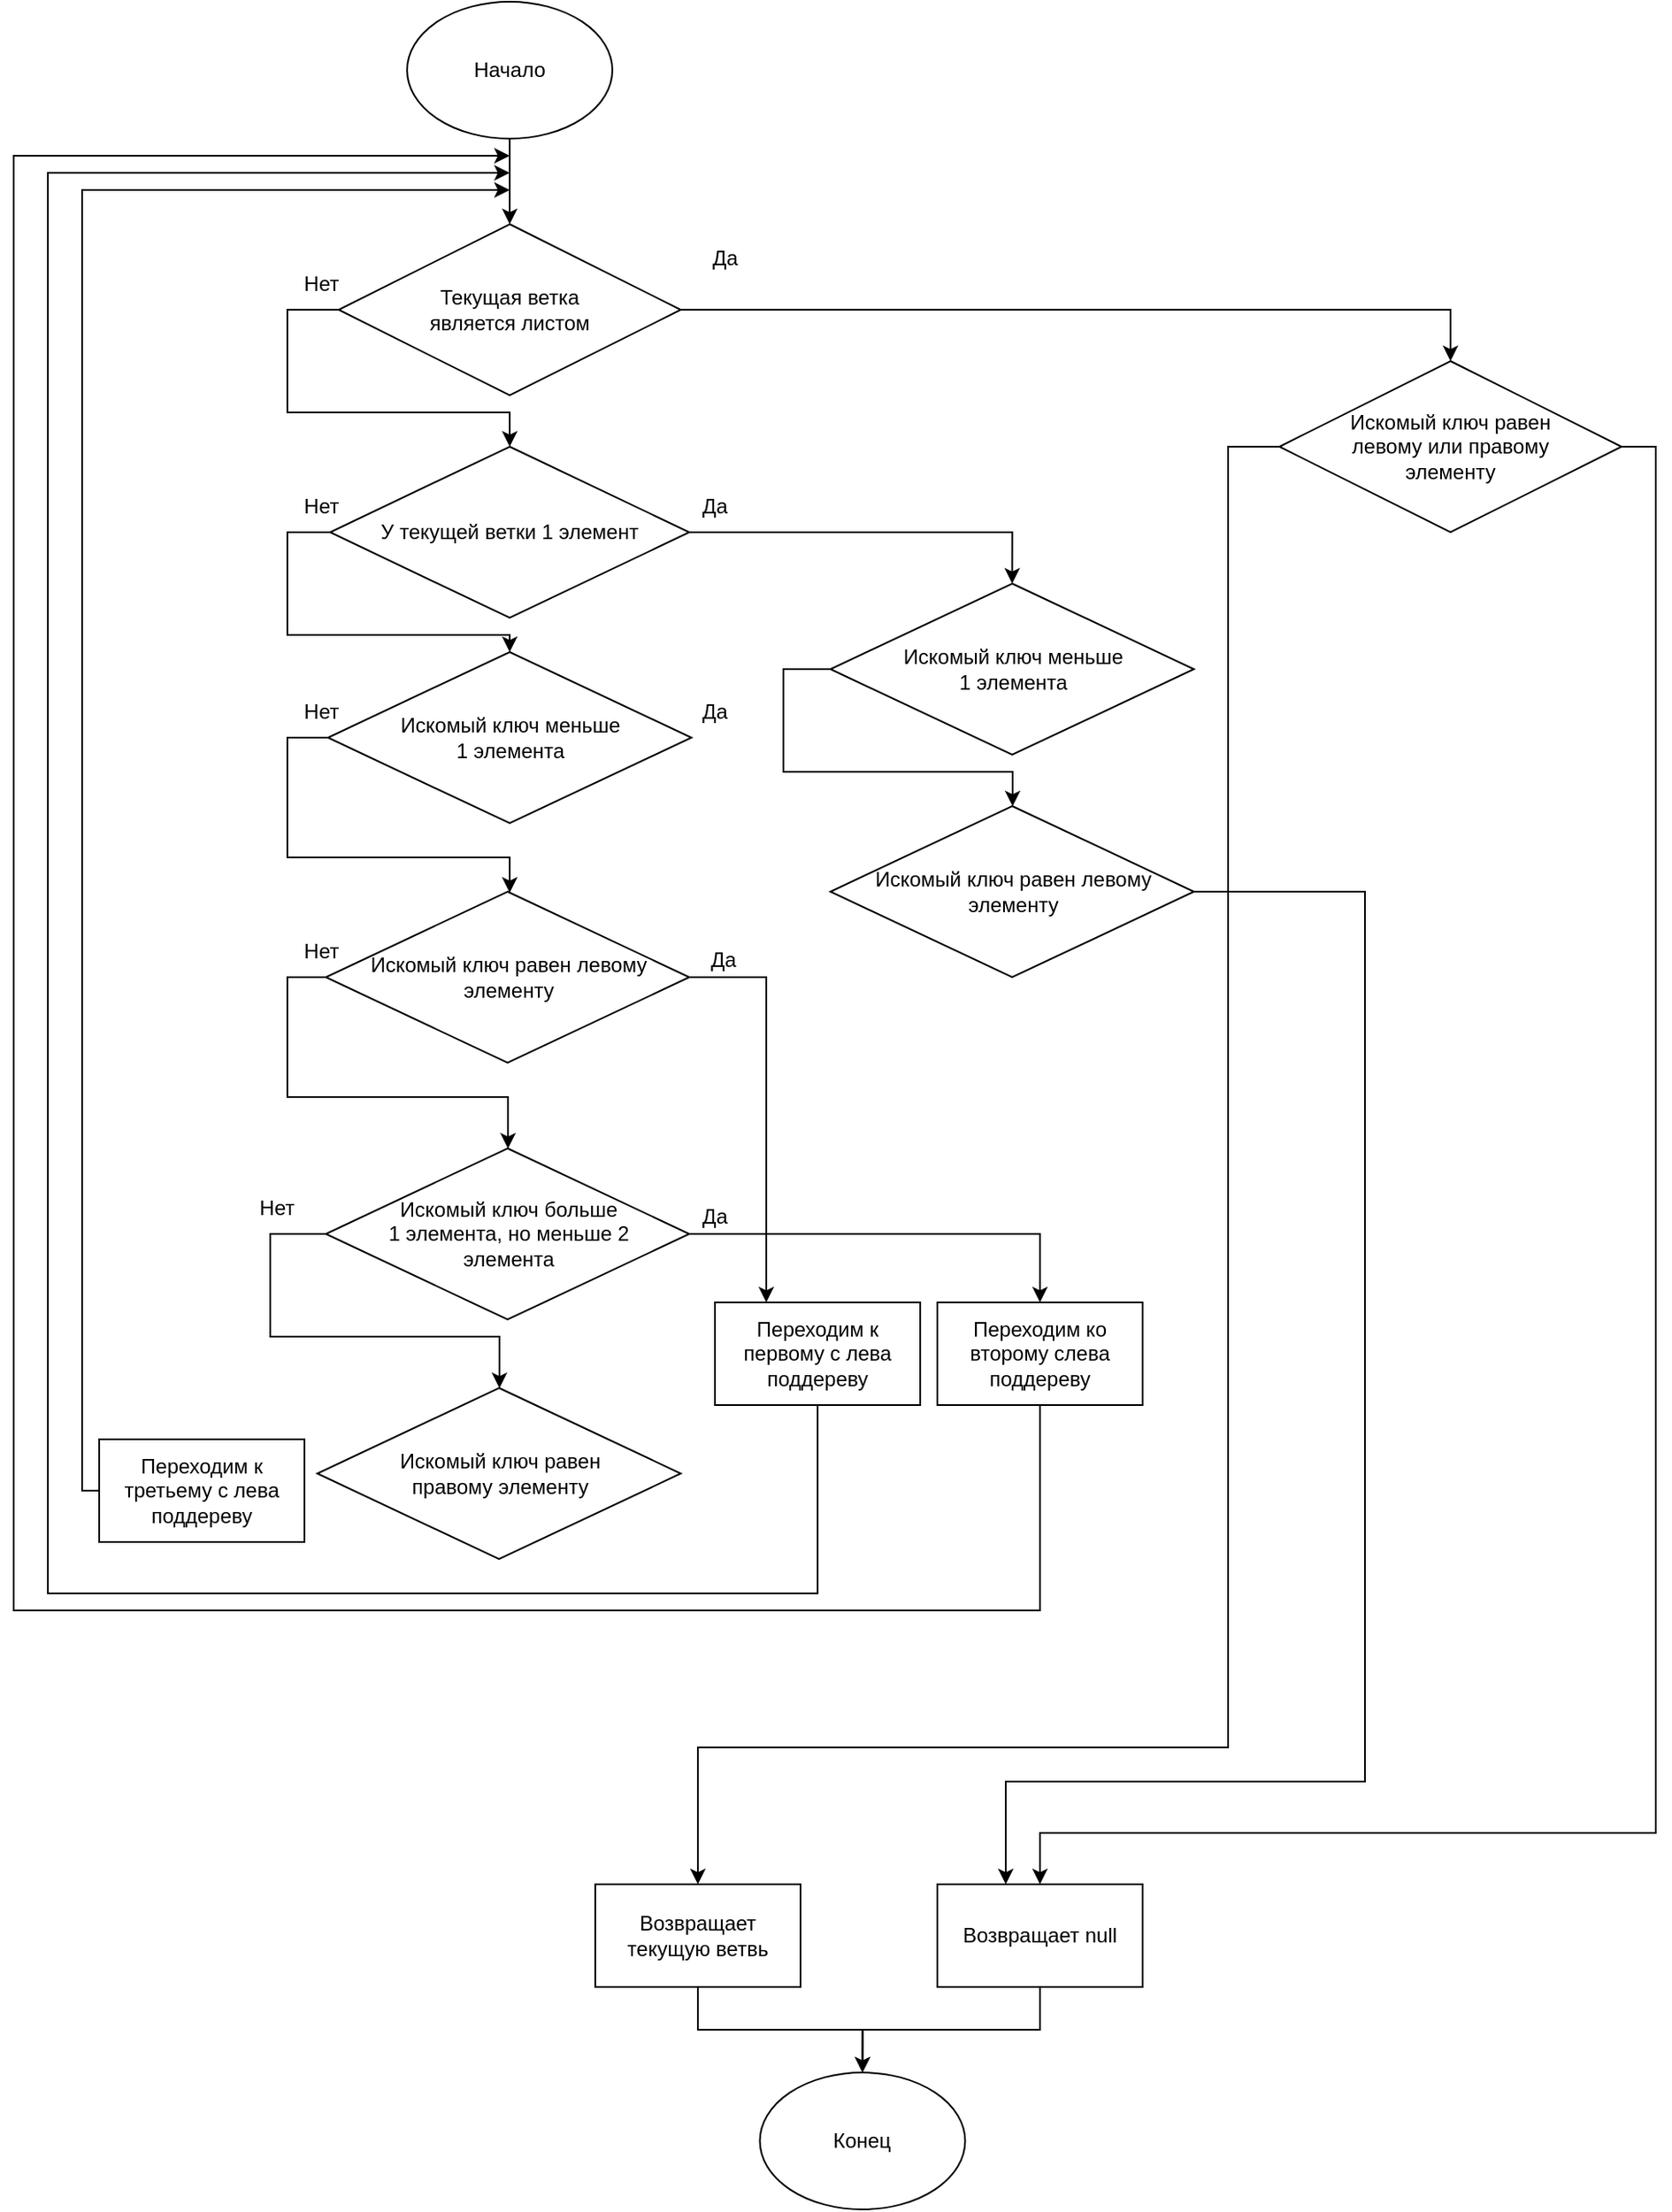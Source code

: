 <mxfile version="15.9.4" type="device"><diagram id="V7fKGRvN5NZ3s3AjOgao" name="Page-1"><mxGraphModel dx="1651" dy="916" grid="1" gridSize="10" guides="1" tooltips="1" connect="1" arrows="1" fold="1" page="1" pageScale="1" pageWidth="827" pageHeight="1169" math="0" shadow="0"><root><mxCell id="0"/><mxCell id="1" parent="0"/><mxCell id="o7MWV00I1rNUFXWuXoQk-1" style="edgeStyle=orthogonalEdgeStyle;rounded=0;orthogonalLoop=1;jettySize=auto;html=1;" edge="1" parent="1" source="o7MWV00I1rNUFXWuXoQk-2" target="o7MWV00I1rNUFXWuXoQk-5"><mxGeometry relative="1" as="geometry"/></mxCell><mxCell id="o7MWV00I1rNUFXWuXoQk-2" value="Начало" style="ellipse;whiteSpace=wrap;html=1;" vertex="1" parent="1"><mxGeometry x="160" y="40" width="120" height="80" as="geometry"/></mxCell><mxCell id="o7MWV00I1rNUFXWuXoQk-4" style="edgeStyle=orthogonalEdgeStyle;rounded=0;orthogonalLoop=1;jettySize=auto;html=1;" edge="1" parent="1" source="o7MWV00I1rNUFXWuXoQk-5" target="o7MWV00I1rNUFXWuXoQk-8"><mxGeometry relative="1" as="geometry"><Array as="points"><mxPoint x="90" y="220"/><mxPoint x="90" y="280"/><mxPoint x="220" y="280"/></Array></mxGeometry></mxCell><mxCell id="o7MWV00I1rNUFXWuXoQk-43" style="edgeStyle=orthogonalEdgeStyle;rounded=0;orthogonalLoop=1;jettySize=auto;html=1;entryX=0.5;entryY=0;entryDx=0;entryDy=0;" edge="1" parent="1" source="o7MWV00I1rNUFXWuXoQk-5" target="o7MWV00I1rNUFXWuXoQk-42"><mxGeometry relative="1" as="geometry"/></mxCell><mxCell id="o7MWV00I1rNUFXWuXoQk-5" value="&lt;div&gt;Текущая ветка &lt;br&gt;&lt;/div&gt;&lt;div&gt;является листом&lt;br&gt;&lt;/div&gt;" style="rhombus;whiteSpace=wrap;html=1;" vertex="1" parent="1"><mxGeometry x="120" y="170" width="200" height="100" as="geometry"/></mxCell><mxCell id="o7MWV00I1rNUFXWuXoQk-6" style="edgeStyle=orthogonalEdgeStyle;rounded=0;orthogonalLoop=1;jettySize=auto;html=1;" edge="1" parent="1" source="o7MWV00I1rNUFXWuXoQk-8" target="o7MWV00I1rNUFXWuXoQk-11"><mxGeometry relative="1" as="geometry"><Array as="points"><mxPoint x="90" y="350"/><mxPoint x="90" y="410"/><mxPoint x="220" y="410"/></Array></mxGeometry></mxCell><mxCell id="o7MWV00I1rNUFXWuXoQk-46" style="edgeStyle=orthogonalEdgeStyle;rounded=0;orthogonalLoop=1;jettySize=auto;html=1;entryX=0.5;entryY=0;entryDx=0;entryDy=0;" edge="1" parent="1" source="o7MWV00I1rNUFXWuXoQk-8" target="o7MWV00I1rNUFXWuXoQk-44"><mxGeometry relative="1" as="geometry"/></mxCell><mxCell id="o7MWV00I1rNUFXWuXoQk-8" value="У текущей ветки 1 элемент" style="rhombus;whiteSpace=wrap;html=1;" vertex="1" parent="1"><mxGeometry x="115" y="300" width="210" height="100" as="geometry"/></mxCell><mxCell id="o7MWV00I1rNUFXWuXoQk-10" style="edgeStyle=orthogonalEdgeStyle;rounded=0;orthogonalLoop=1;jettySize=auto;html=1;" edge="1" parent="1" source="o7MWV00I1rNUFXWuXoQk-11" target="o7MWV00I1rNUFXWuXoQk-17"><mxGeometry relative="1" as="geometry"><Array as="points"><mxPoint x="90" y="470"/><mxPoint x="90" y="540"/><mxPoint x="220" y="540"/></Array></mxGeometry></mxCell><mxCell id="o7MWV00I1rNUFXWuXoQk-11" value="&lt;div&gt;Искомый ключ меньше&lt;/div&gt;&lt;div&gt; 1 элемента&lt;/div&gt;" style="rhombus;whiteSpace=wrap;html=1;" vertex="1" parent="1"><mxGeometry x="113.75" y="420" width="212.5" height="100" as="geometry"/></mxCell><mxCell id="o7MWV00I1rNUFXWuXoQk-15" style="edgeStyle=orthogonalEdgeStyle;rounded=0;orthogonalLoop=1;jettySize=auto;html=1;" edge="1" parent="1" source="o7MWV00I1rNUFXWuXoQk-17" target="o7MWV00I1rNUFXWuXoQk-20"><mxGeometry relative="1" as="geometry"><Array as="points"><mxPoint x="90" y="610"/><mxPoint x="90" y="680"/><mxPoint x="219" y="680"/></Array></mxGeometry></mxCell><mxCell id="o7MWV00I1rNUFXWuXoQk-16" style="edgeStyle=orthogonalEdgeStyle;rounded=0;orthogonalLoop=1;jettySize=auto;html=1;entryX=0.25;entryY=0;entryDx=0;entryDy=0;" edge="1" parent="1" source="o7MWV00I1rNUFXWuXoQk-17" target="o7MWV00I1rNUFXWuXoQk-29"><mxGeometry relative="1" as="geometry"/></mxCell><mxCell id="o7MWV00I1rNUFXWuXoQk-17" value="Искомый ключ равен левому элементу" style="rhombus;whiteSpace=wrap;html=1;" vertex="1" parent="1"><mxGeometry x="112.5" y="560" width="212.5" height="100" as="geometry"/></mxCell><mxCell id="o7MWV00I1rNUFXWuXoQk-18" style="edgeStyle=orthogonalEdgeStyle;rounded=0;orthogonalLoop=1;jettySize=auto;html=1;" edge="1" parent="1" source="o7MWV00I1rNUFXWuXoQk-20" target="o7MWV00I1rNUFXWuXoQk-31"><mxGeometry relative="1" as="geometry"><Array as="points"><mxPoint x="530" y="760"/></Array></mxGeometry></mxCell><mxCell id="o7MWV00I1rNUFXWuXoQk-19" style="edgeStyle=orthogonalEdgeStyle;rounded=0;orthogonalLoop=1;jettySize=auto;html=1;" edge="1" parent="1" source="o7MWV00I1rNUFXWuXoQk-20" target="o7MWV00I1rNUFXWuXoQk-40"><mxGeometry relative="1" as="geometry"><Array as="points"><mxPoint x="80" y="760"/><mxPoint x="80" y="820"/><mxPoint x="214" y="820"/></Array></mxGeometry></mxCell><mxCell id="o7MWV00I1rNUFXWuXoQk-20" value="&lt;div&gt;Искомый ключ больше&lt;/div&gt;&lt;div&gt; 1 элемента, но меньше 2&lt;/div&gt;&lt;div&gt;элемента&lt;br&gt;&lt;/div&gt;" style="rhombus;whiteSpace=wrap;html=1;" vertex="1" parent="1"><mxGeometry x="112.5" y="710" width="212.5" height="100" as="geometry"/></mxCell><mxCell id="o7MWV00I1rNUFXWuXoQk-21" value="Конец" style="ellipse;whiteSpace=wrap;html=1;" vertex="1" parent="1"><mxGeometry x="366.25" y="1250" width="120" height="80" as="geometry"/></mxCell><mxCell id="o7MWV00I1rNUFXWuXoQk-22" value="Нет" style="text;html=1;strokeColor=none;fillColor=none;align=center;verticalAlign=middle;whiteSpace=wrap;rounded=0;" vertex="1" parent="1"><mxGeometry x="80" y="190" width="60" height="30" as="geometry"/></mxCell><mxCell id="o7MWV00I1rNUFXWuXoQk-23" value="&lt;div&gt;Да&lt;/div&gt;" style="text;html=1;strokeColor=none;fillColor=none;align=center;verticalAlign=middle;whiteSpace=wrap;rounded=0;" vertex="1" parent="1"><mxGeometry x="326.25" y="180" width="40" height="20" as="geometry"/></mxCell><mxCell id="o7MWV00I1rNUFXWuXoQk-24" value="Нет" style="text;html=1;strokeColor=none;fillColor=none;align=center;verticalAlign=middle;whiteSpace=wrap;rounded=0;" vertex="1" parent="1"><mxGeometry x="80" y="320" width="60" height="30" as="geometry"/></mxCell><mxCell id="o7MWV00I1rNUFXWuXoQk-25" value="Нет" style="text;html=1;strokeColor=none;fillColor=none;align=center;verticalAlign=middle;whiteSpace=wrap;rounded=0;" vertex="1" parent="1"><mxGeometry x="80" y="440" width="60" height="30" as="geometry"/></mxCell><mxCell id="o7MWV00I1rNUFXWuXoQk-26" value="Нет" style="text;html=1;strokeColor=none;fillColor=none;align=center;verticalAlign=middle;whiteSpace=wrap;rounded=0;" vertex="1" parent="1"><mxGeometry x="80" y="580" width="60" height="30" as="geometry"/></mxCell><mxCell id="o7MWV00I1rNUFXWuXoQk-27" value="Нет" style="text;html=1;strokeColor=none;fillColor=none;align=center;verticalAlign=middle;whiteSpace=wrap;rounded=0;" vertex="1" parent="1"><mxGeometry x="53.75" y="730" width="60" height="30" as="geometry"/></mxCell><mxCell id="o7MWV00I1rNUFXWuXoQk-28" style="edgeStyle=orthogonalEdgeStyle;rounded=0;orthogonalLoop=1;jettySize=auto;html=1;" edge="1" parent="1" source="o7MWV00I1rNUFXWuXoQk-29"><mxGeometry relative="1" as="geometry"><mxPoint x="220" y="140" as="targetPoint"/><Array as="points"><mxPoint x="400" y="970"/><mxPoint x="-50" y="970"/><mxPoint x="-50" y="140"/></Array></mxGeometry></mxCell><mxCell id="o7MWV00I1rNUFXWuXoQk-29" value="Переходим к первому с лева поддереву" style="rounded=0;whiteSpace=wrap;html=1;" vertex="1" parent="1"><mxGeometry x="340" y="800" width="120" height="60" as="geometry"/></mxCell><mxCell id="o7MWV00I1rNUFXWuXoQk-30" style="edgeStyle=orthogonalEdgeStyle;rounded=0;orthogonalLoop=1;jettySize=auto;html=1;" edge="1" parent="1" source="o7MWV00I1rNUFXWuXoQk-31"><mxGeometry relative="1" as="geometry"><mxPoint x="220" y="130" as="targetPoint"/><Array as="points"><mxPoint x="530" y="980"/><mxPoint x="-70" y="980"/><mxPoint x="-70" y="130"/></Array></mxGeometry></mxCell><mxCell id="o7MWV00I1rNUFXWuXoQk-31" value="Переходим ко второму слева поддереву " style="rounded=0;whiteSpace=wrap;html=1;" vertex="1" parent="1"><mxGeometry x="470" y="800" width="120" height="60" as="geometry"/></mxCell><mxCell id="o7MWV00I1rNUFXWuXoQk-32" style="edgeStyle=orthogonalEdgeStyle;rounded=0;orthogonalLoop=1;jettySize=auto;html=1;" edge="1" parent="1" source="o7MWV00I1rNUFXWuXoQk-33"><mxGeometry relative="1" as="geometry"><mxPoint x="220" y="150" as="targetPoint"/><Array as="points"><mxPoint x="-30" y="910"/><mxPoint x="-30" y="150"/></Array></mxGeometry></mxCell><mxCell id="o7MWV00I1rNUFXWuXoQk-33" value="Переходим к третьему с лева поддереву" style="rounded=0;whiteSpace=wrap;html=1;" vertex="1" parent="1"><mxGeometry x="-20" y="880" width="120" height="60" as="geometry"/></mxCell><mxCell id="o7MWV00I1rNUFXWuXoQk-34" value="&lt;div&gt;Да&lt;/div&gt;" style="text;html=1;strokeColor=none;fillColor=none;align=center;verticalAlign=middle;whiteSpace=wrap;rounded=0;" vertex="1" parent="1"><mxGeometry x="320" y="325" width="40" height="20" as="geometry"/></mxCell><mxCell id="o7MWV00I1rNUFXWuXoQk-35" value="&lt;div&gt;Да&lt;/div&gt;" style="text;html=1;strokeColor=none;fillColor=none;align=center;verticalAlign=middle;whiteSpace=wrap;rounded=0;" vertex="1" parent="1"><mxGeometry x="320" y="445" width="40" height="20" as="geometry"/></mxCell><mxCell id="o7MWV00I1rNUFXWuXoQk-37" value="&lt;div&gt;Да&lt;/div&gt;" style="text;html=1;strokeColor=none;fillColor=none;align=center;verticalAlign=middle;whiteSpace=wrap;rounded=0;" vertex="1" parent="1"><mxGeometry x="325" y="590" width="40" height="20" as="geometry"/></mxCell><mxCell id="o7MWV00I1rNUFXWuXoQk-38" value="&lt;div&gt;Да&lt;/div&gt;" style="text;html=1;strokeColor=none;fillColor=none;align=center;verticalAlign=middle;whiteSpace=wrap;rounded=0;" vertex="1" parent="1"><mxGeometry x="320" y="740" width="40" height="20" as="geometry"/></mxCell><mxCell id="o7MWV00I1rNUFXWuXoQk-40" value="&lt;div&gt;Искомый ключ равен&lt;/div&gt;&lt;div&gt; правому элементу &lt;br&gt;&lt;/div&gt;" style="rhombus;whiteSpace=wrap;html=1;" vertex="1" parent="1"><mxGeometry x="107.5" y="850" width="212.5" height="100" as="geometry"/></mxCell><mxCell id="o7MWV00I1rNUFXWuXoQk-48" style="edgeStyle=orthogonalEdgeStyle;rounded=0;orthogonalLoop=1;jettySize=auto;html=1;entryX=0.5;entryY=0;entryDx=0;entryDy=0;" edge="1" parent="1" source="o7MWV00I1rNUFXWuXoQk-42" target="o7MWV00I1rNUFXWuXoQk-49"><mxGeometry relative="1" as="geometry"><mxPoint x="860" y="1135.882" as="targetPoint"/><Array as="points"><mxPoint x="890" y="300"/><mxPoint x="890" y="1110"/><mxPoint x="530" y="1110"/></Array></mxGeometry></mxCell><mxCell id="o7MWV00I1rNUFXWuXoQk-50" style="edgeStyle=orthogonalEdgeStyle;rounded=0;orthogonalLoop=1;jettySize=auto;html=1;" edge="1" parent="1" source="o7MWV00I1rNUFXWuXoQk-42" target="o7MWV00I1rNUFXWuXoQk-51"><mxGeometry relative="1" as="geometry"><mxPoint x="760" y="1145.882" as="targetPoint"/><Array as="points"><mxPoint x="640" y="300"/><mxPoint x="640" y="1060"/><mxPoint x="330" y="1060"/></Array></mxGeometry></mxCell><mxCell id="o7MWV00I1rNUFXWuXoQk-42" value="&lt;div&gt;Искомый ключ равен &lt;br&gt;&lt;/div&gt;&lt;div&gt;левому или правому &lt;br&gt;&lt;/div&gt;&lt;div&gt;элементу&lt;br&gt;&lt;/div&gt;" style="rhombus;whiteSpace=wrap;html=1;" vertex="1" parent="1"><mxGeometry x="670" y="250" width="200" height="100" as="geometry"/></mxCell><mxCell id="o7MWV00I1rNUFXWuXoQk-47" style="edgeStyle=orthogonalEdgeStyle;rounded=0;orthogonalLoop=1;jettySize=auto;html=1;exitX=0;exitY=0.5;exitDx=0;exitDy=0;" edge="1" parent="1" source="o7MWV00I1rNUFXWuXoQk-44" target="o7MWV00I1rNUFXWuXoQk-45"><mxGeometry relative="1" as="geometry"><Array as="points"><mxPoint x="380" y="430"/><mxPoint x="380" y="490"/><mxPoint x="514" y="490"/></Array></mxGeometry></mxCell><mxCell id="o7MWV00I1rNUFXWuXoQk-44" value="&lt;div&gt;Искомый ключ меньше&lt;/div&gt;&lt;div&gt; 1 элемента&lt;/div&gt;" style="rhombus;whiteSpace=wrap;html=1;" vertex="1" parent="1"><mxGeometry x="407.5" y="380" width="212.5" height="100" as="geometry"/></mxCell><mxCell id="o7MWV00I1rNUFXWuXoQk-54" style="edgeStyle=orthogonalEdgeStyle;rounded=0;orthogonalLoop=1;jettySize=auto;html=1;" edge="1" parent="1" source="o7MWV00I1rNUFXWuXoQk-45" target="o7MWV00I1rNUFXWuXoQk-49"><mxGeometry relative="1" as="geometry"><Array as="points"><mxPoint x="720" y="560"/><mxPoint x="720" y="1080"/><mxPoint x="510" y="1080"/></Array></mxGeometry></mxCell><mxCell id="o7MWV00I1rNUFXWuXoQk-45" value="Искомый ключ равен левому элементу" style="rhombus;whiteSpace=wrap;html=1;" vertex="1" parent="1"><mxGeometry x="407.5" y="510" width="212.5" height="100" as="geometry"/></mxCell><mxCell id="o7MWV00I1rNUFXWuXoQk-53" style="edgeStyle=orthogonalEdgeStyle;rounded=0;orthogonalLoop=1;jettySize=auto;html=1;" edge="1" parent="1" source="o7MWV00I1rNUFXWuXoQk-49" target="o7MWV00I1rNUFXWuXoQk-21"><mxGeometry relative="1" as="geometry"/></mxCell><mxCell id="o7MWV00I1rNUFXWuXoQk-49" value="Возвращает null" style="rounded=0;whiteSpace=wrap;html=1;" vertex="1" parent="1"><mxGeometry x="470" y="1140" width="120" height="60" as="geometry"/></mxCell><mxCell id="o7MWV00I1rNUFXWuXoQk-52" style="edgeStyle=orthogonalEdgeStyle;rounded=0;orthogonalLoop=1;jettySize=auto;html=1;" edge="1" parent="1" source="o7MWV00I1rNUFXWuXoQk-51" target="o7MWV00I1rNUFXWuXoQk-21"><mxGeometry relative="1" as="geometry"/></mxCell><mxCell id="o7MWV00I1rNUFXWuXoQk-51" value="Возвращает текущую ветвь" style="rounded=0;whiteSpace=wrap;html=1;" vertex="1" parent="1"><mxGeometry x="270" y="1140" width="120" height="60" as="geometry"/></mxCell></root></mxGraphModel></diagram></mxfile>